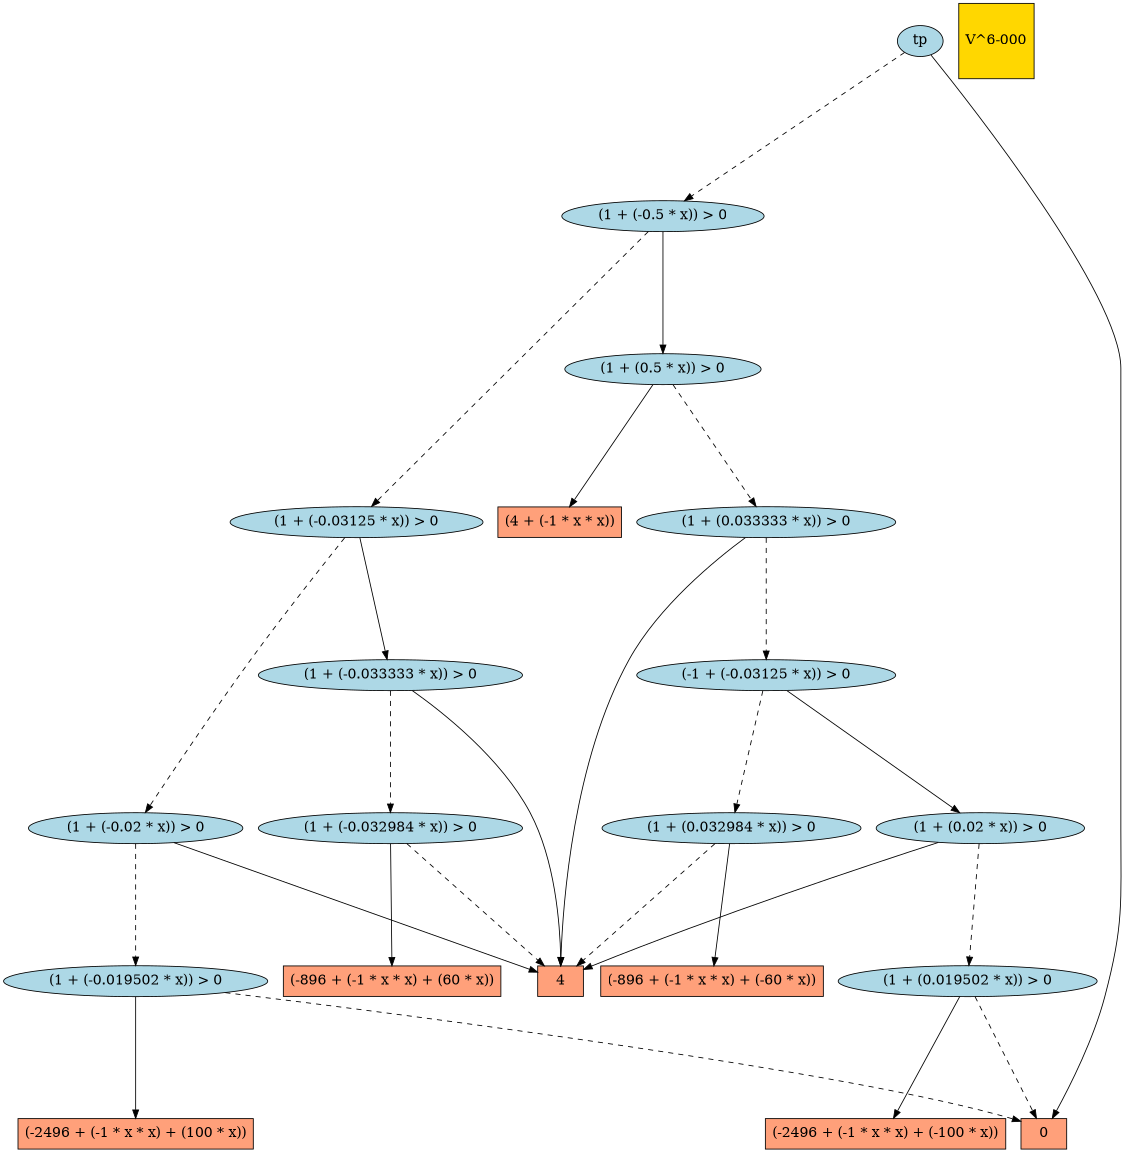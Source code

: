 digraph G { 
graph [ fontname = "Helvetica",fontsize="16",ratio = "auto",
        size="7.5,10",ranksep="2.00" ];
node [fontsize="16"];
"2908" [label="(-896 + (-1 * x * x) + (-60 * x))",fillcolor=lightsalmon,color=black,shape=box,style=filled];
"11368" [label="tp",fillcolor=lightblue,color=black,shape=ellipse,style=filled];
"3625" [label="(1 + (0.032984 * x)) > 0",fillcolor=lightblue,color=black,shape=ellipse,style=filled];
"4381" [label="(1 + (-0.032984 * x)) > 0",fillcolor=lightblue,color=black,shape=ellipse,style=filled];
"11365" [label="(1 + (-0.5 * x)) > 0",fillcolor=lightblue,color=black,shape=ellipse,style=filled];
"6987" [label="(-2496 + (-1 * x * x) + (100 * x))",fillcolor=lightsalmon,color=black,shape=box,style=filled];
"4382" [label="(1 + (-0.033333 * x)) > 0",fillcolor=lightblue,color=black,shape=ellipse,style=filled];
"7338" [label="(1 + (-0.03125 * x)) > 0",fillcolor=lightblue,color=black,shape=ellipse,style=filled];
"11364" [label="(1 + (0.5 * x)) > 0",fillcolor=lightblue,color=black,shape=ellipse,style=filled];
"10687" [label="(1 + (0.019502 * x)) > 0",fillcolor=lightblue,color=black,shape=ellipse,style=filled];
"7337" [label="(1 + (-0.02 * x)) > 0",fillcolor=lightblue,color=black,shape=ellipse,style=filled];
"1" [label="0",fillcolor=lightsalmon,color=black,shape=box,style=filled];
"5" [label="4",fillcolor=lightsalmon,color=black,shape=box,style=filled];
"2412" [label="(-896 + (-1 * x * x) + (60 * x))",fillcolor=lightsalmon,color=black,shape=box,style=filled];
"7336" [label="(1 + (-0.019502 * x)) > 0",fillcolor=lightblue,color=black,shape=ellipse,style=filled];
"8" [label="(4 + (-1 * x * x))",fillcolor=lightsalmon,color=black,shape=box,style=filled];
"10903" [label="(-1 + (-0.03125 * x)) > 0",fillcolor=lightblue,color=black,shape=ellipse,style=filled];
"_temp_" [label="V^6-000",fillcolor=gold1,color=black,shape=square,style=filled];
"8341" [label="(-2496 + (-1 * x * x) + (-100 * x))",fillcolor=lightsalmon,color=black,shape=box,style=filled];
"10902" [label="(1 + (0.02 * x)) > 0",fillcolor=lightblue,color=black,shape=ellipse,style=filled];
"10904" [label="(1 + (0.033333 * x)) > 0",fillcolor=lightblue,color=black,shape=ellipse,style=filled];
"11368" -> "1" [color=black,style=solid];
"11368" -> "11365" [color=black,style=dashed];
"3625" -> "5" [color=black,style=dashed];
"3625" -> "2908" [color=black,style=solid];
"4381" -> "2412" [color=black,style=solid];
"4381" -> "5" [color=black,style=dashed];
"11365" -> "11364" [color=black,style=solid];
"11365" -> "7338" [color=black,style=dashed];
"4382" -> "5" [color=black,style=solid];
"4382" -> "4381" [color=black,style=dashed];
"7338" -> "4382" [color=black,style=solid];
"7338" -> "7337" [color=black,style=dashed];
"11364" -> "8" [color=black,style=solid];
"11364" -> "10904" [color=black,style=dashed];
"10687" -> "1" [color=black,style=dashed];
"10687" -> "8341" [color=black,style=solid];
"7337" -> "5" [color=black,style=solid];
"7337" -> "7336" [color=black,style=dashed];
"7336" -> "1" [color=black,style=dashed];
"7336" -> "6987" [color=black,style=solid];
"10903" -> "3625" [color=black,style=dashed];
"10903" -> "10902" [color=black,style=solid];
"10902" -> "5" [color=black,style=solid];
"10902" -> "10687" [color=black,style=dashed];
"10904" -> "5" [color=black,style=solid];
"10904" -> "10903" [color=black,style=dashed];
}
